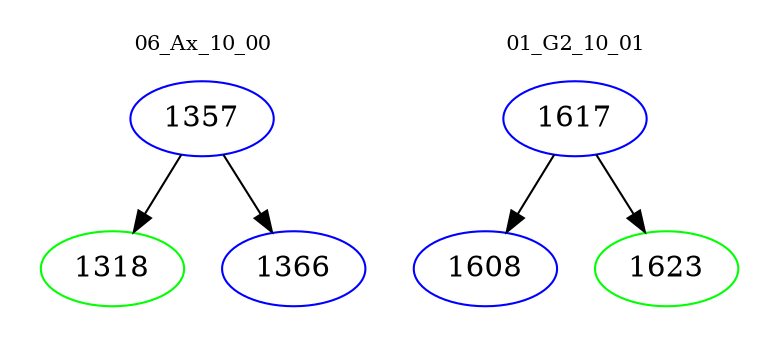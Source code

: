 digraph{
subgraph cluster_0 {
color = white
label = "06_Ax_10_00";
fontsize=10;
T0_1357 [label="1357", color="blue"]
T0_1357 -> T0_1318 [color="black"]
T0_1318 [label="1318", color="green"]
T0_1357 -> T0_1366 [color="black"]
T0_1366 [label="1366", color="blue"]
}
subgraph cluster_1 {
color = white
label = "01_G2_10_01";
fontsize=10;
T1_1617 [label="1617", color="blue"]
T1_1617 -> T1_1608 [color="black"]
T1_1608 [label="1608", color="blue"]
T1_1617 -> T1_1623 [color="black"]
T1_1623 [label="1623", color="green"]
}
}
